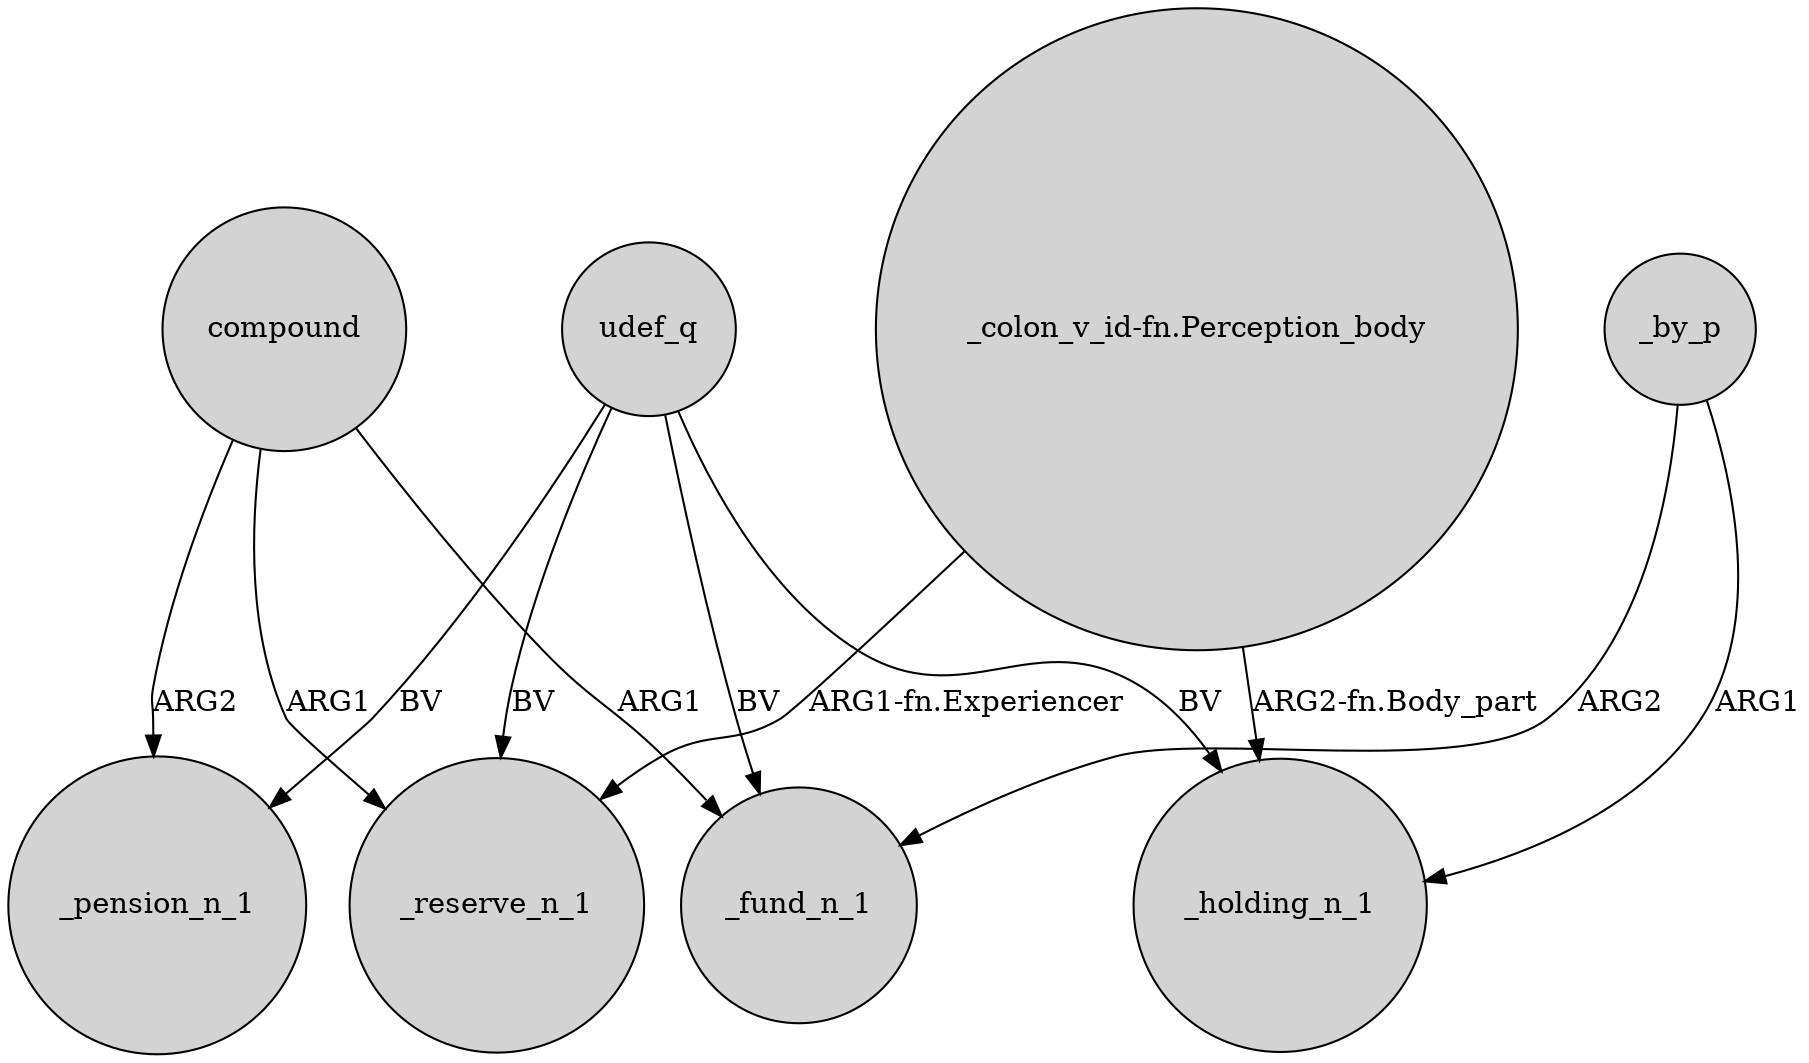 digraph {
	node [shape=circle style=filled]
	compound -> _pension_n_1 [label=ARG2]
	udef_q -> _reserve_n_1 [label=BV]
	"_colon_v_id-fn.Perception_body" -> _reserve_n_1 [label="ARG1-fn.Experiencer"]
	compound -> _reserve_n_1 [label=ARG1]
	udef_q -> _holding_n_1 [label=BV]
	"_colon_v_id-fn.Perception_body" -> _holding_n_1 [label="ARG2-fn.Body_part"]
	udef_q -> _fund_n_1 [label=BV]
	compound -> _fund_n_1 [label=ARG1]
	udef_q -> _pension_n_1 [label=BV]
	_by_p -> _fund_n_1 [label=ARG2]
	_by_p -> _holding_n_1 [label=ARG1]
}
